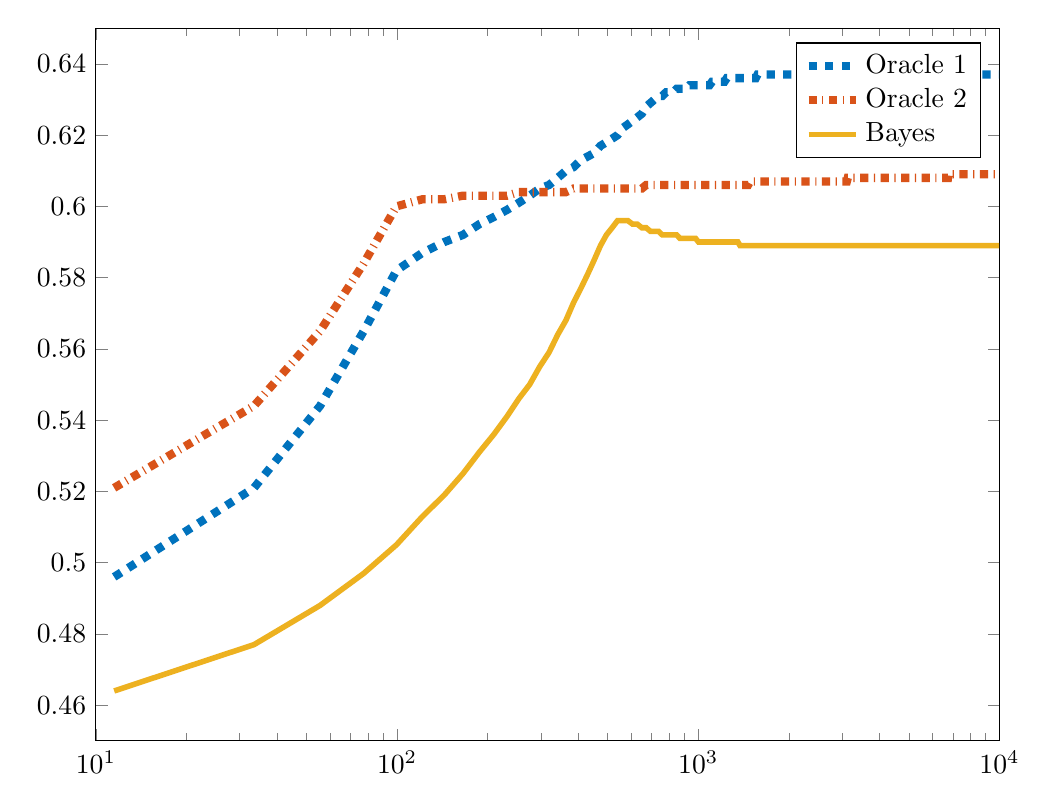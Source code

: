 % This file was created by matlab2tikz.
%
%The latest updates can be retrieved from
%  http://www.mathworks.com/matlabcentral/fileexchange/22022-matlab2tikz-matlab2tikz
%where you can also make suggestions and rate matlab2tikz.
%
\definecolor{mycolor1}{rgb}{0.0,0.447,0.741}%
\definecolor{mycolor2}{rgb}{0.85,0.325,0.098}%
\definecolor{mycolor3}{rgb}{0.929,0.694,0.125}%
%
\begin{tikzpicture}

\begin{axis}[%
width=4.518in,
height=3.563in,
at={(0.758in,0.481in)},
scale only axis,
xmode=log,
xmin=10,
xmax=10000,
xminorticks=true,
ymin=0.45,
ymax=0.65,
axis background/.style={fill=white},
legend style={legend cell align=left, align=left, legend plot pos=left, draw=black}
]
\addplot [color=mycolor1, dashed, line width=3.0pt]
  table[row sep=crcr]{%
11.5	0.496\\
33.5	0.521\\
55.5	0.544\\
77.5	0.565\\
99.5	0.582\\
121.5	0.587\\
143.5	0.59\\
165.5	0.592\\
187.5	0.595\\
209.5	0.597\\
231.5	0.599\\
253.5	0.601\\
275.5	0.603\\
297.5	0.605\\
319.5	0.606\\
341.5	0.608\\
363.5	0.61\\
385.5	0.611\\
407.5	0.613\\
429.5	0.614\\
451.5	0.615\\
473.5	0.617\\
495.5	0.618\\
517.5	0.619\\
539.5	0.62\\
561.5	0.622\\
583.5	0.623\\
605.5	0.624\\
627.5	0.625\\
649.5	0.626\\
671.5	0.628\\
693.5	0.629\\
715.5	0.63\\
737.5	0.631\\
759.5	0.631\\
781.5	0.632\\
803.5	0.632\\
825.5	0.632\\
847.5	0.633\\
869.5	0.633\\
891.5	0.633\\
913.5	0.633\\
935.5	0.634\\
957.5	0.634\\
979.5	0.634\\
1001.5	0.634\\
1023.5	0.634\\
1045.5	0.634\\
1067.5	0.634\\
1089.5	0.634\\
1111.5	0.635\\
1133.5	0.635\\
1155.5	0.635\\
1177.5	0.635\\
1199.5	0.635\\
1221.5	0.635\\
1243.5	0.636\\
1265.5	0.636\\
1287.5	0.636\\
1309.5	0.636\\
1331.5	0.636\\
1353.5	0.636\\
1375.5	0.636\\
1397.5	0.636\\
1419.5	0.636\\
1441.5	0.636\\
1463.5	0.636\\
1485.5	0.636\\
1507.5	0.636\\
1529.5	0.636\\
1551.5	0.636\\
1573.5	0.637\\
1595.5	0.637\\
1617.5	0.637\\
1639.5	0.637\\
1661.5	0.637\\
1683.5	0.637\\
1705.5	0.637\\
1727.5	0.637\\
1749.5	0.637\\
1771.5	0.637\\
1793.5	0.637\\
1815.5	0.637\\
1837.5	0.637\\
1859.5	0.637\\
1881.5	0.637\\
1903.5	0.637\\
1925.5	0.637\\
1947.5	0.637\\
1969.5	0.637\\
1991.5	0.637\\
2013.5	0.637\\
2035.5	0.637\\
2057.5	0.637\\
2079.5	0.637\\
2101.5	0.637\\
2123.5	0.637\\
2145.5	0.637\\
2167.5	0.637\\
2189.5	0.637\\
2211.5	0.637\\
2233.5	0.637\\
2255.5	0.637\\
2277.5	0.637\\
2299.5	0.637\\
2321.5	0.637\\
2343.5	0.637\\
2365.5	0.637\\
2387.5	0.637\\
2409.5	0.637\\
2431.5	0.637\\
2453.5	0.637\\
2475.5	0.637\\
2497.5	0.637\\
2519.5	0.637\\
2541.5	0.637\\
2563.5	0.637\\
2585.5	0.637\\
2607.5	0.637\\
2629.5	0.637\\
2651.5	0.637\\
2673.5	0.637\\
2695.5	0.637\\
2717.5	0.637\\
2739.5	0.637\\
2761.5	0.637\\
2783.5	0.637\\
2805.5	0.637\\
2827.5	0.637\\
2849.5	0.637\\
2871.5	0.637\\
2893.5	0.637\\
2915.5	0.637\\
2937.5	0.637\\
2959.5	0.637\\
2981.5	0.637\\
3003.5	0.637\\
3025.5	0.637\\
3047.5	0.637\\
3069.5	0.637\\
3091.5	0.637\\
3113.5	0.637\\
3135.5	0.637\\
3157.5	0.637\\
3179.5	0.637\\
3201.5	0.637\\
3223.5	0.637\\
3245.5	0.637\\
3267.5	0.637\\
3289.5	0.637\\
3311.5	0.637\\
3333.5	0.637\\
3355.5	0.637\\
3377.5	0.637\\
3399.5	0.637\\
3421.5	0.637\\
3443.5	0.637\\
3465.5	0.637\\
3487.5	0.637\\
3509.5	0.637\\
3531.5	0.637\\
3553.5	0.637\\
3575.5	0.637\\
3597.5	0.637\\
3619.5	0.637\\
3641.5	0.637\\
3663.5	0.637\\
3685.5	0.637\\
3707.5	0.637\\
3729.5	0.637\\
3751.5	0.637\\
3773.5	0.637\\
3795.5	0.637\\
3817.5	0.637\\
3839.5	0.637\\
3861.5	0.637\\
3883.5	0.637\\
3905.5	0.637\\
3927.5	0.637\\
3949.5	0.637\\
3971.5	0.637\\
3993.5	0.637\\
4015.5	0.637\\
4037.5	0.637\\
4059.5	0.637\\
4081.5	0.637\\
4103.5	0.637\\
4125.5	0.637\\
4147.5	0.637\\
4169.5	0.637\\
4191.5	0.637\\
4213.5	0.637\\
4235.5	0.637\\
4257.5	0.637\\
4279.5	0.637\\
4301.5	0.637\\
4323.5	0.637\\
4345.5	0.637\\
4367.5	0.637\\
4389.5	0.637\\
4411.5	0.637\\
4433.5	0.637\\
4455.5	0.637\\
4477.5	0.637\\
4499.5	0.637\\
4521.5	0.637\\
4543.5	0.637\\
4565.5	0.637\\
4587.5	0.637\\
4609.5	0.637\\
4631.5	0.637\\
4653.5	0.637\\
4675.5	0.637\\
4697.5	0.637\\
4719.5	0.637\\
4741.5	0.637\\
4763.5	0.637\\
4785.5	0.637\\
4807.5	0.637\\
4829.5	0.637\\
4851.5	0.637\\
4873.5	0.637\\
4895.5	0.637\\
4917.5	0.637\\
4939.5	0.637\\
4961.5	0.637\\
4983.5	0.637\\
5005.5	0.637\\
5027.5	0.637\\
5049.5	0.637\\
5071.5	0.637\\
5093.5	0.637\\
5115.5	0.637\\
5137.5	0.637\\
5159.5	0.637\\
5181.5	0.637\\
5203.5	0.637\\
5225.5	0.637\\
5247.5	0.637\\
5269.5	0.637\\
5291.5	0.637\\
5313.5	0.637\\
5335.5	0.637\\
5357.5	0.637\\
5379.5	0.637\\
5401.5	0.637\\
5423.5	0.637\\
5445.5	0.637\\
5467.5	0.637\\
5489.5	0.637\\
5511.5	0.637\\
5533.5	0.637\\
5555.5	0.637\\
5577.5	0.637\\
5599.5	0.637\\
5621.5	0.637\\
5643.5	0.637\\
5665.5	0.637\\
5687.5	0.637\\
5709.5	0.637\\
5731.5	0.637\\
5753.5	0.637\\
5775.5	0.637\\
5797.5	0.637\\
5819.5	0.637\\
5841.5	0.637\\
5863.5	0.637\\
5885.5	0.637\\
5907.5	0.637\\
5929.5	0.637\\
5951.5	0.637\\
5973.5	0.637\\
5995.5	0.637\\
6017.5	0.637\\
6039.5	0.637\\
6061.5	0.637\\
6083.5	0.637\\
6105.5	0.637\\
6127.5	0.637\\
6149.5	0.637\\
6171.5	0.637\\
6193.5	0.637\\
6215.5	0.637\\
6237.5	0.637\\
6259.5	0.637\\
6281.5	0.637\\
6303.5	0.637\\
6325.5	0.637\\
6347.5	0.637\\
6369.5	0.637\\
6391.5	0.637\\
6413.5	0.637\\
6435.5	0.637\\
6457.5	0.637\\
6479.5	0.637\\
6501.5	0.637\\
6523.5	0.637\\
6545.5	0.637\\
6567.5	0.637\\
6589.5	0.637\\
6611.5	0.637\\
6633.5	0.637\\
6655.5	0.637\\
6677.5	0.637\\
6699.5	0.637\\
6721.5	0.637\\
6743.5	0.637\\
6765.5	0.637\\
6787.5	0.637\\
6809.5	0.637\\
6831.5	0.637\\
6853.5	0.637\\
6875.5	0.637\\
6897.5	0.637\\
6919.5	0.637\\
6941.5	0.637\\
6963.5	0.637\\
6985.5	0.637\\
7007.5	0.637\\
7029.5	0.637\\
7051.5	0.637\\
7073.5	0.637\\
7095.5	0.637\\
7117.5	0.637\\
7139.5	0.637\\
7161.5	0.637\\
7183.5	0.637\\
7205.5	0.637\\
7227.5	0.637\\
7249.5	0.637\\
7271.5	0.637\\
7293.5	0.637\\
7315.5	0.637\\
7337.5	0.637\\
7359.5	0.637\\
7381.5	0.637\\
7403.5	0.637\\
7425.5	0.637\\
7447.5	0.637\\
7469.5	0.637\\
7491.5	0.637\\
7513.5	0.637\\
7535.5	0.637\\
7557.5	0.637\\
7579.5	0.637\\
7601.5	0.637\\
7623.5	0.637\\
7645.5	0.637\\
7667.5	0.637\\
7689.5	0.637\\
7711.5	0.637\\
7733.5	0.637\\
7755.5	0.637\\
7777.5	0.637\\
7799.5	0.637\\
7821.5	0.637\\
7843.5	0.637\\
7865.5	0.637\\
7887.5	0.637\\
7909.5	0.637\\
7931.5	0.637\\
7953.5	0.637\\
7975.5	0.637\\
7997.5	0.637\\
8019.5	0.637\\
8041.5	0.637\\
8063.5	0.637\\
8085.5	0.637\\
8107.5	0.637\\
8129.5	0.637\\
8151.5	0.637\\
8173.5	0.637\\
8195.5	0.637\\
8217.5	0.637\\
8239.5	0.637\\
8261.5	0.637\\
8283.5	0.637\\
8305.5	0.637\\
8327.5	0.637\\
8349.5	0.637\\
8371.5	0.637\\
8393.5	0.637\\
8415.5	0.637\\
8437.5	0.637\\
8459.5	0.637\\
8481.5	0.637\\
8503.5	0.637\\
8525.5	0.637\\
8547.5	0.637\\
8569.5	0.637\\
8591.5	0.637\\
8613.5	0.637\\
8635.5	0.637\\
8657.5	0.637\\
8679.5	0.637\\
8701.5	0.637\\
8723.5	0.637\\
8745.5	0.637\\
8767.5	0.637\\
8789.5	0.637\\
8811.5	0.637\\
8833.5	0.637\\
8855.5	0.637\\
8877.5	0.637\\
8899.5	0.637\\
8921.5	0.637\\
8943.5	0.637\\
8965.5	0.637\\
8987.5	0.637\\
9009.5	0.637\\
9031.5	0.637\\
9053.5	0.637\\
9075.5	0.637\\
9097.5	0.637\\
9119.5	0.637\\
9141.5	0.637\\
9163.5	0.637\\
9185.5	0.637\\
9207.5	0.637\\
9229.5	0.637\\
9251.5	0.637\\
9273.5	0.637\\
9295.5	0.637\\
9317.5	0.637\\
9339.5	0.637\\
9361.5	0.637\\
9383.5	0.637\\
9405.5	0.637\\
9427.5	0.637\\
9449.5	0.637\\
9471.5	0.637\\
9493.5	0.637\\
9515.5	0.637\\
9537.5	0.637\\
9559.5	0.637\\
9581.5	0.637\\
9603.5	0.637\\
9625.5	0.637\\
9647.5	0.637\\
9669.5	0.637\\
9691.5	0.637\\
9713.5	0.637\\
9735.5	0.637\\
9757.5	0.637\\
9779.5	0.637\\
9801.5	0.637\\
9823.5	0.637\\
9845.5	0.637\\
9867.5	0.637\\
9889.5	0.637\\
9911.5	0.637\\
9933.5	0.637\\
9955.5	0.637\\
9977.5	0.637\\
};
\addlegendentry{Oracle 1}

\addplot [color=mycolor2, dashdotted, line width=3.0pt]
  table[row sep=crcr]{%
11.5	0.521\\
33.5	0.544\\
55.5	0.565\\
77.5	0.584\\
99.5	0.6\\
121.5	0.602\\
143.5	0.602\\
165.5	0.603\\
187.5	0.603\\
209.5	0.603\\
231.5	0.603\\
253.5	0.604\\
275.5	0.604\\
297.5	0.604\\
319.5	0.604\\
341.5	0.604\\
363.5	0.604\\
385.5	0.605\\
407.5	0.605\\
429.5	0.605\\
451.5	0.605\\
473.5	0.605\\
495.5	0.605\\
517.5	0.605\\
539.5	0.605\\
561.5	0.605\\
583.5	0.605\\
605.5	0.605\\
627.5	0.605\\
649.5	0.605\\
671.5	0.606\\
693.5	0.606\\
715.5	0.606\\
737.5	0.606\\
759.5	0.606\\
781.5	0.606\\
803.5	0.606\\
825.5	0.606\\
847.5	0.606\\
869.5	0.606\\
891.5	0.606\\
913.5	0.606\\
935.5	0.606\\
957.5	0.606\\
979.5	0.606\\
1001.5	0.606\\
1023.5	0.606\\
1045.5	0.606\\
1067.5	0.606\\
1089.5	0.606\\
1111.5	0.606\\
1133.5	0.606\\
1155.5	0.606\\
1177.5	0.606\\
1199.5	0.606\\
1221.5	0.606\\
1243.5	0.606\\
1265.5	0.606\\
1287.5	0.606\\
1309.5	0.606\\
1331.5	0.606\\
1353.5	0.606\\
1375.5	0.606\\
1397.5	0.606\\
1419.5	0.606\\
1441.5	0.606\\
1463.5	0.606\\
1485.5	0.607\\
1507.5	0.607\\
1529.5	0.607\\
1551.5	0.607\\
1573.5	0.607\\
1595.5	0.607\\
1617.5	0.607\\
1639.5	0.607\\
1661.5	0.607\\
1683.5	0.607\\
1705.5	0.607\\
1727.5	0.607\\
1749.5	0.607\\
1771.5	0.607\\
1793.5	0.607\\
1815.5	0.607\\
1837.5	0.607\\
1859.5	0.607\\
1881.5	0.607\\
1903.5	0.607\\
1925.5	0.607\\
1947.5	0.607\\
1969.5	0.607\\
1991.5	0.607\\
2013.5	0.607\\
2035.5	0.607\\
2057.5	0.607\\
2079.5	0.607\\
2101.5	0.607\\
2123.5	0.607\\
2145.5	0.607\\
2167.5	0.607\\
2189.5	0.607\\
2211.5	0.607\\
2233.5	0.607\\
2255.5	0.607\\
2277.5	0.607\\
2299.5	0.607\\
2321.5	0.607\\
2343.5	0.607\\
2365.5	0.607\\
2387.5	0.607\\
2409.5	0.607\\
2431.5	0.607\\
2453.5	0.607\\
2475.5	0.607\\
2497.5	0.607\\
2519.5	0.607\\
2541.5	0.607\\
2563.5	0.607\\
2585.5	0.607\\
2607.5	0.607\\
2629.5	0.607\\
2651.5	0.607\\
2673.5	0.607\\
2695.5	0.607\\
2717.5	0.607\\
2739.5	0.607\\
2761.5	0.607\\
2783.5	0.607\\
2805.5	0.607\\
2827.5	0.607\\
2849.5	0.607\\
2871.5	0.607\\
2893.5	0.607\\
2915.5	0.607\\
2937.5	0.607\\
2959.5	0.607\\
2981.5	0.607\\
3003.5	0.607\\
3025.5	0.607\\
3047.5	0.607\\
3069.5	0.607\\
3091.5	0.607\\
3113.5	0.607\\
3135.5	0.608\\
3157.5	0.608\\
3179.5	0.608\\
3201.5	0.608\\
3223.5	0.608\\
3245.5	0.608\\
3267.5	0.608\\
3289.5	0.608\\
3311.5	0.608\\
3333.5	0.608\\
3355.5	0.608\\
3377.5	0.608\\
3399.5	0.608\\
3421.5	0.608\\
3443.5	0.608\\
3465.5	0.608\\
3487.5	0.608\\
3509.5	0.608\\
3531.5	0.608\\
3553.5	0.608\\
3575.5	0.608\\
3597.5	0.608\\
3619.5	0.608\\
3641.5	0.608\\
3663.5	0.608\\
3685.5	0.608\\
3707.5	0.608\\
3729.5	0.608\\
3751.5	0.608\\
3773.5	0.608\\
3795.5	0.608\\
3817.5	0.608\\
3839.5	0.608\\
3861.5	0.608\\
3883.5	0.608\\
3905.5	0.608\\
3927.5	0.608\\
3949.5	0.608\\
3971.5	0.608\\
3993.5	0.608\\
4015.5	0.608\\
4037.5	0.608\\
4059.5	0.608\\
4081.5	0.608\\
4103.5	0.608\\
4125.5	0.608\\
4147.5	0.608\\
4169.5	0.608\\
4191.5	0.608\\
4213.5	0.608\\
4235.5	0.608\\
4257.5	0.608\\
4279.5	0.608\\
4301.5	0.608\\
4323.5	0.608\\
4345.5	0.608\\
4367.5	0.608\\
4389.5	0.608\\
4411.5	0.608\\
4433.5	0.608\\
4455.5	0.608\\
4477.5	0.608\\
4499.5	0.608\\
4521.5	0.608\\
4543.5	0.608\\
4565.5	0.608\\
4587.5	0.608\\
4609.5	0.608\\
4631.5	0.608\\
4653.5	0.608\\
4675.5	0.608\\
4697.5	0.608\\
4719.5	0.608\\
4741.5	0.608\\
4763.5	0.608\\
4785.5	0.608\\
4807.5	0.608\\
4829.5	0.608\\
4851.5	0.608\\
4873.5	0.608\\
4895.5	0.608\\
4917.5	0.608\\
4939.5	0.608\\
4961.5	0.608\\
4983.5	0.608\\
5005.5	0.608\\
5027.5	0.608\\
5049.5	0.608\\
5071.5	0.608\\
5093.5	0.608\\
5115.5	0.608\\
5137.5	0.608\\
5159.5	0.608\\
5181.5	0.608\\
5203.5	0.608\\
5225.5	0.608\\
5247.5	0.608\\
5269.5	0.608\\
5291.5	0.608\\
5313.5	0.608\\
5335.5	0.608\\
5357.5	0.608\\
5379.5	0.608\\
5401.5	0.608\\
5423.5	0.608\\
5445.5	0.608\\
5467.5	0.608\\
5489.5	0.608\\
5511.5	0.608\\
5533.5	0.608\\
5555.5	0.608\\
5577.5	0.608\\
5599.5	0.608\\
5621.5	0.608\\
5643.5	0.608\\
5665.5	0.608\\
5687.5	0.608\\
5709.5	0.608\\
5731.5	0.608\\
5753.5	0.608\\
5775.5	0.608\\
5797.5	0.608\\
5819.5	0.608\\
5841.5	0.608\\
5863.5	0.608\\
5885.5	0.608\\
5907.5	0.608\\
5929.5	0.608\\
5951.5	0.608\\
5973.5	0.608\\
5995.5	0.608\\
6017.5	0.608\\
6039.5	0.608\\
6061.5	0.608\\
6083.5	0.608\\
6105.5	0.608\\
6127.5	0.608\\
6149.5	0.608\\
6171.5	0.608\\
6193.5	0.608\\
6215.5	0.608\\
6237.5	0.608\\
6259.5	0.608\\
6281.5	0.608\\
6303.5	0.608\\
6325.5	0.608\\
6347.5	0.608\\
6369.5	0.608\\
6391.5	0.608\\
6413.5	0.608\\
6435.5	0.608\\
6457.5	0.608\\
6479.5	0.608\\
6501.5	0.608\\
6523.5	0.608\\
6545.5	0.608\\
6567.5	0.608\\
6589.5	0.608\\
6611.5	0.608\\
6633.5	0.608\\
6655.5	0.608\\
6677.5	0.608\\
6699.5	0.608\\
6721.5	0.608\\
6743.5	0.608\\
6765.5	0.609\\
6787.5	0.609\\
6809.5	0.609\\
6831.5	0.609\\
6853.5	0.609\\
6875.5	0.609\\
6897.5	0.609\\
6919.5	0.609\\
6941.5	0.609\\
6963.5	0.609\\
6985.5	0.609\\
7007.5	0.609\\
7029.5	0.609\\
7051.5	0.609\\
7073.5	0.609\\
7095.5	0.609\\
7117.5	0.609\\
7139.5	0.609\\
7161.5	0.609\\
7183.5	0.609\\
7205.5	0.609\\
7227.5	0.609\\
7249.5	0.609\\
7271.5	0.609\\
7293.5	0.609\\
7315.5	0.609\\
7337.5	0.609\\
7359.5	0.609\\
7381.5	0.609\\
7403.5	0.609\\
7425.5	0.609\\
7447.5	0.609\\
7469.5	0.609\\
7491.5	0.609\\
7513.5	0.609\\
7535.5	0.609\\
7557.5	0.609\\
7579.5	0.609\\
7601.5	0.609\\
7623.5	0.609\\
7645.5	0.609\\
7667.5	0.609\\
7689.5	0.609\\
7711.5	0.609\\
7733.5	0.609\\
7755.5	0.609\\
7777.5	0.609\\
7799.5	0.609\\
7821.5	0.609\\
7843.5	0.609\\
7865.5	0.609\\
7887.5	0.609\\
7909.5	0.609\\
7931.5	0.609\\
7953.5	0.609\\
7975.5	0.609\\
7997.5	0.609\\
8019.5	0.609\\
8041.5	0.609\\
8063.5	0.609\\
8085.5	0.609\\
8107.5	0.609\\
8129.5	0.609\\
8151.5	0.609\\
8173.5	0.609\\
8195.5	0.609\\
8217.5	0.609\\
8239.5	0.609\\
8261.5	0.609\\
8283.5	0.609\\
8305.5	0.609\\
8327.5	0.609\\
8349.5	0.609\\
8371.5	0.609\\
8393.5	0.609\\
8415.5	0.609\\
8437.5	0.609\\
8459.5	0.609\\
8481.5	0.609\\
8503.5	0.609\\
8525.5	0.609\\
8547.5	0.609\\
8569.5	0.609\\
8591.5	0.609\\
8613.5	0.609\\
8635.5	0.609\\
8657.5	0.609\\
8679.5	0.609\\
8701.5	0.609\\
8723.5	0.609\\
8745.5	0.609\\
8767.5	0.609\\
8789.5	0.609\\
8811.5	0.609\\
8833.5	0.609\\
8855.5	0.609\\
8877.5	0.609\\
8899.5	0.609\\
8921.5	0.609\\
8943.5	0.609\\
8965.5	0.609\\
8987.5	0.609\\
9009.5	0.609\\
9031.5	0.609\\
9053.5	0.609\\
9075.5	0.609\\
9097.5	0.609\\
9119.5	0.609\\
9141.5	0.609\\
9163.5	0.609\\
9185.5	0.609\\
9207.5	0.609\\
9229.5	0.609\\
9251.5	0.609\\
9273.5	0.609\\
9295.5	0.609\\
9317.5	0.609\\
9339.5	0.609\\
9361.5	0.609\\
9383.5	0.609\\
9405.5	0.609\\
9427.5	0.609\\
9449.5	0.609\\
9471.5	0.609\\
9493.5	0.609\\
9515.5	0.609\\
9537.5	0.609\\
9559.5	0.609\\
9581.5	0.609\\
9603.5	0.609\\
9625.5	0.609\\
9647.5	0.609\\
9669.5	0.609\\
9691.5	0.609\\
9713.5	0.609\\
9735.5	0.609\\
9757.5	0.609\\
9779.5	0.609\\
9801.5	0.609\\
9823.5	0.609\\
9845.5	0.609\\
9867.5	0.609\\
9889.5	0.609\\
9911.5	0.609\\
9933.5	0.609\\
9955.5	0.609\\
9977.5	0.609\\
};
\addlegendentry{Oracle 2}

\addplot [color=mycolor3, line width=2.0pt]
  table[row sep=crcr]{%
11.5	0.464\\
33.5	0.477\\
55.5	0.488\\
77.5	0.497\\
99.5	0.505\\
121.5	0.513\\
143.5	0.519\\
165.5	0.525\\
187.5	0.531\\
209.5	0.536\\
231.5	0.541\\
253.5	0.546\\
275.5	0.55\\
297.5	0.555\\
319.5	0.559\\
341.5	0.564\\
363.5	0.568\\
385.5	0.573\\
407.5	0.577\\
429.5	0.581\\
451.5	0.585\\
473.5	0.589\\
495.5	0.592\\
517.5	0.594\\
539.5	0.596\\
561.5	0.596\\
583.5	0.596\\
605.5	0.595\\
627.5	0.595\\
649.5	0.594\\
671.5	0.594\\
693.5	0.593\\
715.5	0.593\\
737.5	0.593\\
759.5	0.592\\
781.5	0.592\\
803.5	0.592\\
825.5	0.592\\
847.5	0.592\\
869.5	0.591\\
891.5	0.591\\
913.5	0.591\\
935.5	0.591\\
957.5	0.591\\
979.5	0.591\\
1001.5	0.59\\
1023.5	0.59\\
1045.5	0.59\\
1067.5	0.59\\
1089.5	0.59\\
1111.5	0.59\\
1133.5	0.59\\
1155.5	0.59\\
1177.5	0.59\\
1199.5	0.59\\
1221.5	0.59\\
1243.5	0.59\\
1265.5	0.59\\
1287.5	0.59\\
1309.5	0.59\\
1331.5	0.59\\
1353.5	0.59\\
1375.5	0.589\\
1397.5	0.589\\
1419.5	0.589\\
1441.5	0.589\\
1463.5	0.589\\
1485.5	0.589\\
1507.5	0.589\\
1529.5	0.589\\
1551.5	0.589\\
1573.5	0.589\\
1595.5	0.589\\
1617.5	0.589\\
1639.5	0.589\\
1661.5	0.589\\
1683.5	0.589\\
1705.5	0.589\\
1727.5	0.589\\
1749.5	0.589\\
1771.5	0.589\\
1793.5	0.589\\
1815.5	0.589\\
1837.5	0.589\\
1859.5	0.589\\
1881.5	0.589\\
1903.5	0.589\\
1925.5	0.589\\
1947.5	0.589\\
1969.5	0.589\\
1991.5	0.589\\
2013.5	0.589\\
2035.5	0.589\\
2057.5	0.589\\
2079.5	0.589\\
2101.5	0.589\\
2123.5	0.589\\
2145.5	0.589\\
2167.5	0.589\\
2189.5	0.589\\
2211.5	0.589\\
2233.5	0.589\\
2255.5	0.589\\
2277.5	0.589\\
2299.5	0.589\\
2321.5	0.589\\
2343.5	0.589\\
2365.5	0.589\\
2387.5	0.589\\
2409.5	0.589\\
2431.5	0.589\\
2453.5	0.589\\
2475.5	0.589\\
2497.5	0.589\\
2519.5	0.589\\
2541.5	0.589\\
2563.5	0.589\\
2585.5	0.589\\
2607.5	0.589\\
2629.5	0.589\\
2651.5	0.589\\
2673.5	0.589\\
2695.5	0.589\\
2717.5	0.589\\
2739.5	0.589\\
2761.5	0.589\\
2783.5	0.589\\
2805.5	0.589\\
2827.5	0.589\\
2849.5	0.589\\
2871.5	0.589\\
2893.5	0.589\\
2915.5	0.589\\
2937.5	0.589\\
2959.5	0.589\\
2981.5	0.589\\
3003.5	0.589\\
3025.5	0.589\\
3047.5	0.589\\
3069.5	0.589\\
3091.5	0.589\\
3113.5	0.589\\
3135.5	0.589\\
3157.5	0.589\\
3179.5	0.589\\
3201.5	0.589\\
3223.5	0.589\\
3245.5	0.589\\
3267.5	0.589\\
3289.5	0.589\\
3311.5	0.589\\
3333.5	0.589\\
3355.5	0.589\\
3377.5	0.589\\
3399.5	0.589\\
3421.5	0.589\\
3443.5	0.589\\
3465.5	0.589\\
3487.5	0.589\\
3509.5	0.589\\
3531.5	0.589\\
3553.5	0.589\\
3575.5	0.589\\
3597.5	0.589\\
3619.5	0.589\\
3641.5	0.589\\
3663.5	0.589\\
3685.5	0.589\\
3707.5	0.589\\
3729.5	0.589\\
3751.5	0.589\\
3773.5	0.589\\
3795.5	0.589\\
3817.5	0.589\\
3839.5	0.589\\
3861.5	0.589\\
3883.5	0.589\\
3905.5	0.589\\
3927.5	0.589\\
3949.5	0.589\\
3971.5	0.589\\
3993.5	0.589\\
4015.5	0.589\\
4037.5	0.589\\
4059.5	0.589\\
4081.5	0.589\\
4103.5	0.589\\
4125.5	0.589\\
4147.5	0.589\\
4169.5	0.589\\
4191.5	0.589\\
4213.5	0.589\\
4235.5	0.589\\
4257.5	0.589\\
4279.5	0.589\\
4301.5	0.589\\
4323.5	0.589\\
4345.5	0.589\\
4367.5	0.589\\
4389.5	0.589\\
4411.5	0.589\\
4433.5	0.589\\
4455.5	0.589\\
4477.5	0.589\\
4499.5	0.589\\
4521.5	0.589\\
4543.5	0.589\\
4565.5	0.589\\
4587.5	0.589\\
4609.5	0.589\\
4631.5	0.589\\
4653.5	0.589\\
4675.5	0.589\\
4697.5	0.589\\
4719.5	0.589\\
4741.5	0.589\\
4763.5	0.589\\
4785.5	0.589\\
4807.5	0.589\\
4829.5	0.589\\
4851.5	0.589\\
4873.5	0.589\\
4895.5	0.589\\
4917.5	0.589\\
4939.5	0.589\\
4961.5	0.589\\
4983.5	0.589\\
5005.5	0.589\\
5027.5	0.589\\
5049.5	0.589\\
5071.5	0.589\\
5093.5	0.589\\
5115.5	0.589\\
5137.5	0.589\\
5159.5	0.589\\
5181.5	0.589\\
5203.5	0.589\\
5225.5	0.589\\
5247.5	0.589\\
5269.5	0.589\\
5291.5	0.589\\
5313.5	0.589\\
5335.5	0.589\\
5357.5	0.589\\
5379.5	0.589\\
5401.5	0.589\\
5423.5	0.589\\
5445.5	0.589\\
5467.5	0.589\\
5489.5	0.589\\
5511.5	0.589\\
5533.5	0.589\\
5555.5	0.589\\
5577.5	0.589\\
5599.5	0.589\\
5621.5	0.589\\
5643.5	0.589\\
5665.5	0.589\\
5687.5	0.589\\
5709.5	0.589\\
5731.5	0.589\\
5753.5	0.589\\
5775.5	0.589\\
5797.5	0.589\\
5819.5	0.589\\
5841.5	0.589\\
5863.5	0.589\\
5885.5	0.589\\
5907.5	0.589\\
5929.5	0.589\\
5951.5	0.589\\
5973.5	0.589\\
5995.5	0.589\\
6017.5	0.589\\
6039.5	0.589\\
6061.5	0.589\\
6083.5	0.589\\
6105.5	0.589\\
6127.5	0.589\\
6149.5	0.589\\
6171.5	0.589\\
6193.5	0.589\\
6215.5	0.589\\
6237.5	0.589\\
6259.5	0.589\\
6281.5	0.589\\
6303.5	0.589\\
6325.5	0.589\\
6347.5	0.589\\
6369.5	0.589\\
6391.5	0.589\\
6413.5	0.589\\
6435.5	0.589\\
6457.5	0.589\\
6479.5	0.589\\
6501.5	0.589\\
6523.5	0.589\\
6545.5	0.589\\
6567.5	0.589\\
6589.5	0.589\\
6611.5	0.589\\
6633.5	0.589\\
6655.5	0.589\\
6677.5	0.589\\
6699.5	0.589\\
6721.5	0.589\\
6743.5	0.589\\
6765.5	0.589\\
6787.5	0.589\\
6809.5	0.589\\
6831.5	0.589\\
6853.5	0.589\\
6875.5	0.589\\
6897.5	0.589\\
6919.5	0.589\\
6941.5	0.589\\
6963.5	0.589\\
6985.5	0.589\\
7007.5	0.589\\
7029.5	0.589\\
7051.5	0.589\\
7073.5	0.589\\
7095.5	0.589\\
7117.5	0.589\\
7139.5	0.589\\
7161.5	0.589\\
7183.5	0.589\\
7205.5	0.589\\
7227.5	0.589\\
7249.5	0.589\\
7271.5	0.589\\
7293.5	0.589\\
7315.5	0.589\\
7337.5	0.589\\
7359.5	0.589\\
7381.5	0.589\\
7403.5	0.589\\
7425.5	0.589\\
7447.5	0.589\\
7469.5	0.589\\
7491.5	0.589\\
7513.5	0.589\\
7535.5	0.589\\
7557.5	0.589\\
7579.5	0.589\\
7601.5	0.589\\
7623.5	0.589\\
7645.5	0.589\\
7667.5	0.589\\
7689.5	0.589\\
7711.5	0.589\\
7733.5	0.589\\
7755.5	0.589\\
7777.5	0.589\\
7799.5	0.589\\
7821.5	0.589\\
7843.5	0.589\\
7865.5	0.589\\
7887.5	0.589\\
7909.5	0.589\\
7931.5	0.589\\
7953.5	0.589\\
7975.5	0.589\\
7997.5	0.589\\
8019.5	0.589\\
8041.5	0.589\\
8063.5	0.589\\
8085.5	0.589\\
8107.5	0.589\\
8129.5	0.589\\
8151.5	0.589\\
8173.5	0.589\\
8195.5	0.589\\
8217.5	0.589\\
8239.5	0.589\\
8261.5	0.589\\
8283.5	0.589\\
8305.5	0.589\\
8327.5	0.589\\
8349.5	0.589\\
8371.5	0.589\\
8393.5	0.589\\
8415.5	0.589\\
8437.5	0.589\\
8459.5	0.589\\
8481.5	0.589\\
8503.5	0.589\\
8525.5	0.589\\
8547.5	0.589\\
8569.5	0.589\\
8591.5	0.589\\
8613.5	0.589\\
8635.5	0.589\\
8657.5	0.589\\
8679.5	0.589\\
8701.5	0.589\\
8723.5	0.589\\
8745.5	0.589\\
8767.5	0.589\\
8789.5	0.589\\
8811.5	0.589\\
8833.5	0.589\\
8855.5	0.589\\
8877.5	0.589\\
8899.5	0.589\\
8921.5	0.589\\
8943.5	0.589\\
8965.5	0.589\\
8987.5	0.589\\
9009.5	0.589\\
9031.5	0.589\\
9053.5	0.589\\
9075.5	0.589\\
9097.5	0.589\\
9119.5	0.589\\
9141.5	0.589\\
9163.5	0.589\\
9185.5	0.589\\
9207.5	0.589\\
9229.5	0.589\\
9251.5	0.589\\
9273.5	0.589\\
9295.5	0.589\\
9317.5	0.589\\
9339.5	0.589\\
9361.5	0.589\\
9383.5	0.589\\
9405.5	0.589\\
9427.5	0.589\\
9449.5	0.589\\
9471.5	0.589\\
9493.5	0.589\\
9515.5	0.589\\
9537.5	0.589\\
9559.5	0.589\\
9581.5	0.589\\
9603.5	0.589\\
9625.5	0.589\\
9647.5	0.589\\
9669.5	0.589\\
9691.5	0.589\\
9713.5	0.589\\
9735.5	0.589\\
9757.5	0.589\\
9779.5	0.589\\
9801.5	0.589\\
9823.5	0.589\\
9845.5	0.589\\
9867.5	0.589\\
9889.5	0.589\\
9911.5	0.589\\
9933.5	0.589\\
9955.5	0.589\\
9977.5	0.589\\
};
\addlegendentry{Bayes}

\end{axis}
\end{tikzpicture}%